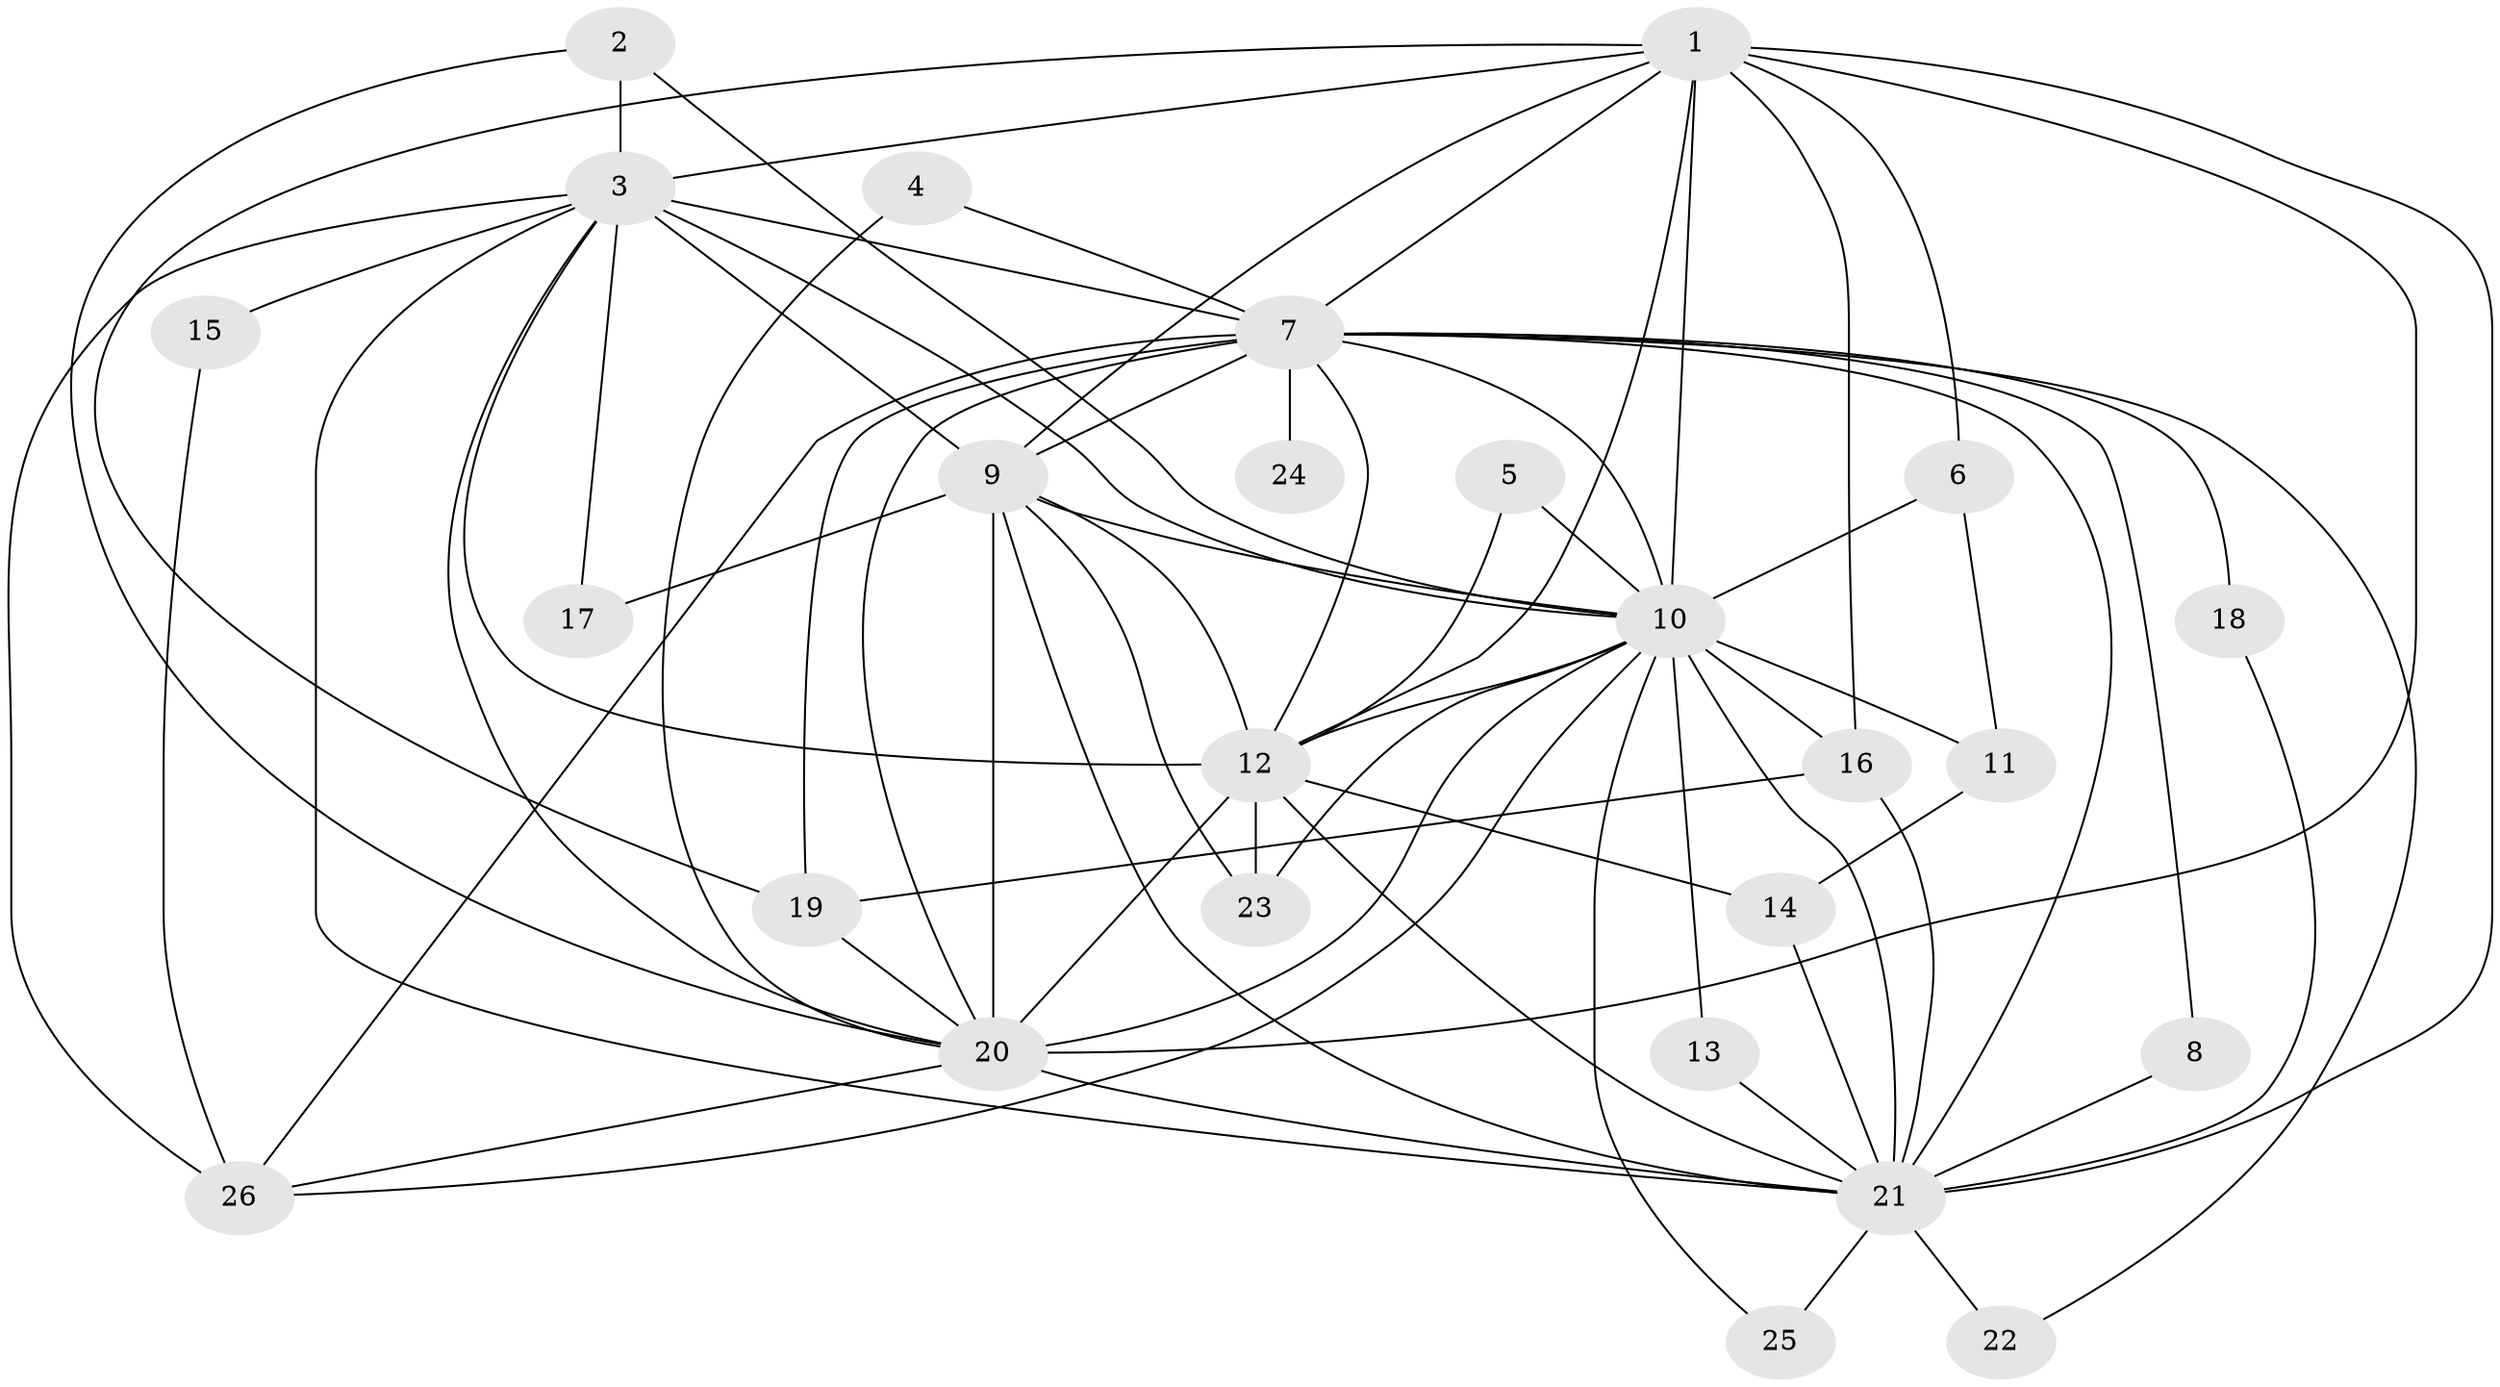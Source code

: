 // original degree distribution, {24: 0.019230769230769232, 19: 0.038461538461538464, 14: 0.038461538461538464, 12: 0.038461538461538464, 15: 0.019230769230769232, 11: 0.019230769230769232, 17: 0.019230769230769232, 5: 0.038461538461538464, 3: 0.1346153846153846, 4: 0.038461538461538464, 2: 0.5961538461538461}
// Generated by graph-tools (version 1.1) at 2025/01/03/09/25 03:01:31]
// undirected, 26 vertices, 71 edges
graph export_dot {
graph [start="1"]
  node [color=gray90,style=filled];
  1;
  2;
  3;
  4;
  5;
  6;
  7;
  8;
  9;
  10;
  11;
  12;
  13;
  14;
  15;
  16;
  17;
  18;
  19;
  20;
  21;
  22;
  23;
  24;
  25;
  26;
  1 -- 3 [weight=4.0];
  1 -- 6 [weight=1.0];
  1 -- 7 [weight=2.0];
  1 -- 9 [weight=2.0];
  1 -- 10 [weight=3.0];
  1 -- 12 [weight=2.0];
  1 -- 16 [weight=1.0];
  1 -- 19 [weight=1.0];
  1 -- 20 [weight=2.0];
  1 -- 21 [weight=4.0];
  2 -- 3 [weight=1.0];
  2 -- 10 [weight=1.0];
  2 -- 20 [weight=1.0];
  3 -- 7 [weight=3.0];
  3 -- 9 [weight=3.0];
  3 -- 10 [weight=3.0];
  3 -- 12 [weight=3.0];
  3 -- 15 [weight=2.0];
  3 -- 17 [weight=2.0];
  3 -- 20 [weight=2.0];
  3 -- 21 [weight=2.0];
  3 -- 26 [weight=1.0];
  4 -- 7 [weight=1.0];
  4 -- 20 [weight=1.0];
  5 -- 10 [weight=1.0];
  5 -- 12 [weight=1.0];
  6 -- 10 [weight=1.0];
  6 -- 11 [weight=1.0];
  7 -- 8 [weight=1.0];
  7 -- 9 [weight=2.0];
  7 -- 10 [weight=1.0];
  7 -- 12 [weight=1.0];
  7 -- 18 [weight=1.0];
  7 -- 19 [weight=1.0];
  7 -- 20 [weight=1.0];
  7 -- 21 [weight=1.0];
  7 -- 22 [weight=1.0];
  7 -- 24 [weight=1.0];
  7 -- 26 [weight=1.0];
  8 -- 21 [weight=1.0];
  9 -- 10 [weight=1.0];
  9 -- 12 [weight=1.0];
  9 -- 17 [weight=1.0];
  9 -- 20 [weight=2.0];
  9 -- 21 [weight=1.0];
  9 -- 23 [weight=1.0];
  10 -- 11 [weight=1.0];
  10 -- 12 [weight=2.0];
  10 -- 13 [weight=1.0];
  10 -- 16 [weight=2.0];
  10 -- 20 [weight=2.0];
  10 -- 21 [weight=1.0];
  10 -- 23 [weight=1.0];
  10 -- 25 [weight=1.0];
  10 -- 26 [weight=1.0];
  11 -- 14 [weight=1.0];
  12 -- 14 [weight=1.0];
  12 -- 20 [weight=1.0];
  12 -- 21 [weight=1.0];
  12 -- 23 [weight=1.0];
  13 -- 21 [weight=1.0];
  14 -- 21 [weight=2.0];
  15 -- 26 [weight=1.0];
  16 -- 19 [weight=1.0];
  16 -- 21 [weight=1.0];
  18 -- 21 [weight=1.0];
  19 -- 20 [weight=1.0];
  20 -- 21 [weight=1.0];
  20 -- 26 [weight=1.0];
  21 -- 22 [weight=1.0];
  21 -- 25 [weight=1.0];
}
